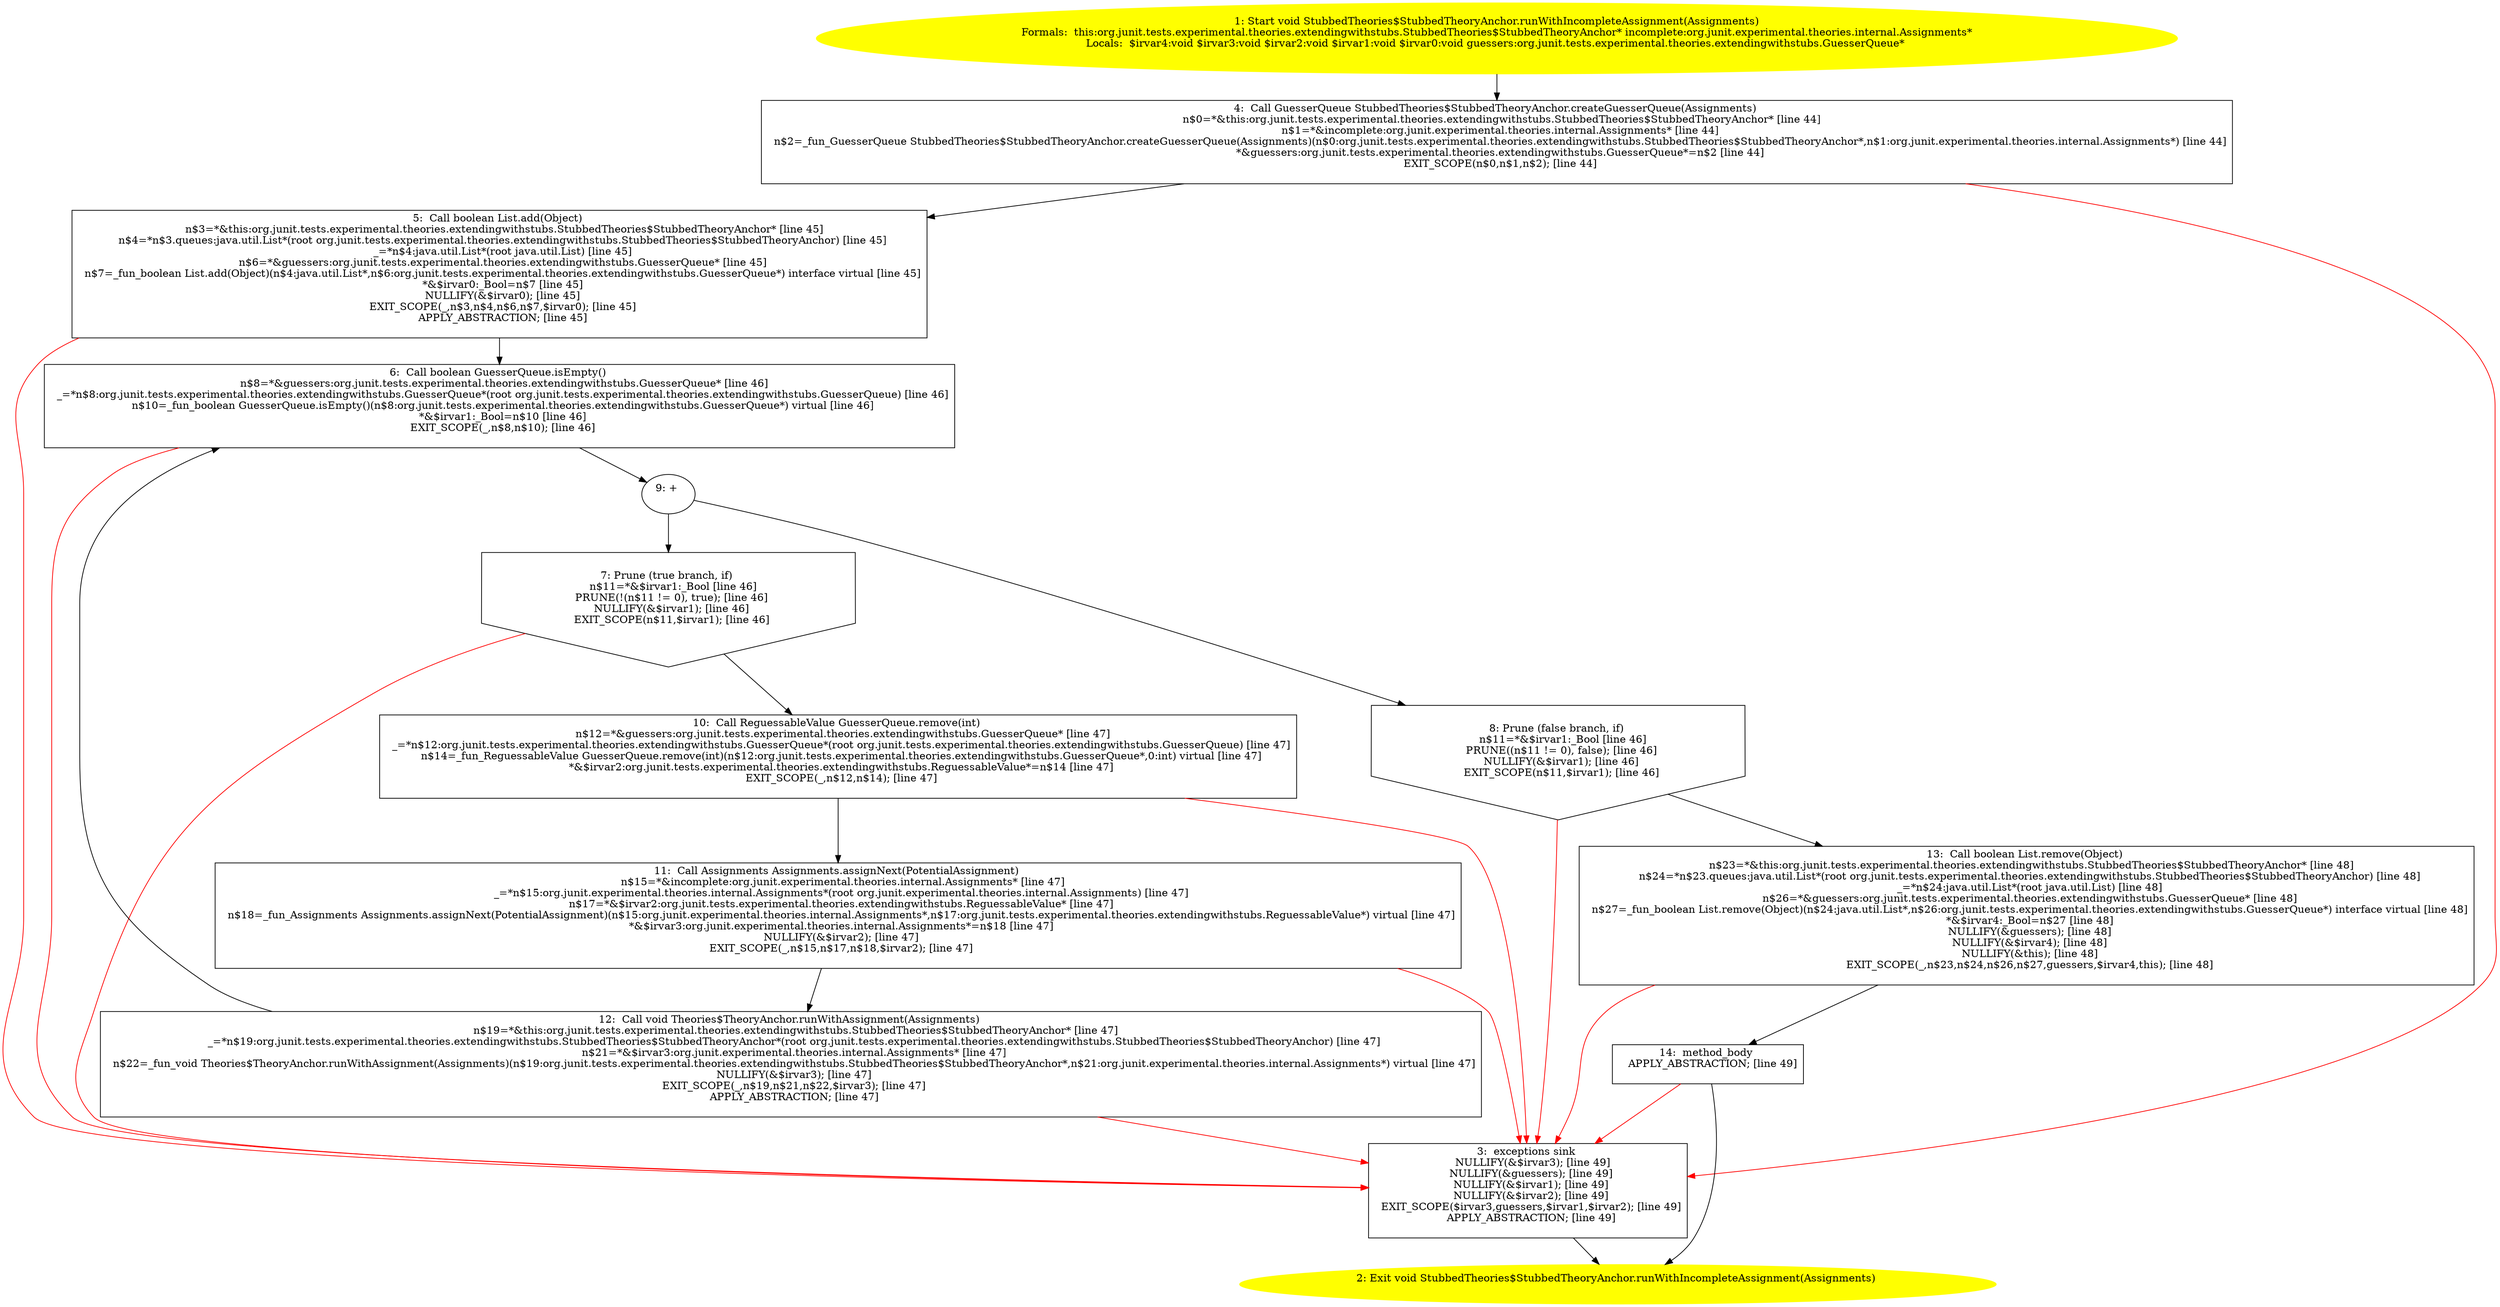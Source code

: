 /* @generated */
digraph cfg {
"org.junit.tests.experimental.theories.extendingwithstubs.StubbedTheories$StubbedTheoryAnchor.runWith.ceb7b6d6dc7431f6a62c12a44ab8d310_1" [label="1: Start void StubbedTheories$StubbedTheoryAnchor.runWithIncompleteAssignment(Assignments)\nFormals:  this:org.junit.tests.experimental.theories.extendingwithstubs.StubbedTheories$StubbedTheoryAnchor* incomplete:org.junit.experimental.theories.internal.Assignments*\nLocals:  $irvar4:void $irvar3:void $irvar2:void $irvar1:void $irvar0:void guessers:org.junit.tests.experimental.theories.extendingwithstubs.GuesserQueue* \n  " color=yellow style=filled]
	

	 "org.junit.tests.experimental.theories.extendingwithstubs.StubbedTheories$StubbedTheoryAnchor.runWith.ceb7b6d6dc7431f6a62c12a44ab8d310_1" -> "org.junit.tests.experimental.theories.extendingwithstubs.StubbedTheories$StubbedTheoryAnchor.runWith.ceb7b6d6dc7431f6a62c12a44ab8d310_4" ;
"org.junit.tests.experimental.theories.extendingwithstubs.StubbedTheories$StubbedTheoryAnchor.runWith.ceb7b6d6dc7431f6a62c12a44ab8d310_2" [label="2: Exit void StubbedTheories$StubbedTheoryAnchor.runWithIncompleteAssignment(Assignments) \n  " color=yellow style=filled]
	

"org.junit.tests.experimental.theories.extendingwithstubs.StubbedTheories$StubbedTheoryAnchor.runWith.ceb7b6d6dc7431f6a62c12a44ab8d310_3" [label="3:  exceptions sink \n   NULLIFY(&$irvar3); [line 49]\n  NULLIFY(&guessers); [line 49]\n  NULLIFY(&$irvar1); [line 49]\n  NULLIFY(&$irvar2); [line 49]\n  EXIT_SCOPE($irvar3,guessers,$irvar1,$irvar2); [line 49]\n  APPLY_ABSTRACTION; [line 49]\n " shape="box"]
	

	 "org.junit.tests.experimental.theories.extendingwithstubs.StubbedTheories$StubbedTheoryAnchor.runWith.ceb7b6d6dc7431f6a62c12a44ab8d310_3" -> "org.junit.tests.experimental.theories.extendingwithstubs.StubbedTheories$StubbedTheoryAnchor.runWith.ceb7b6d6dc7431f6a62c12a44ab8d310_2" ;
"org.junit.tests.experimental.theories.extendingwithstubs.StubbedTheories$StubbedTheoryAnchor.runWith.ceb7b6d6dc7431f6a62c12a44ab8d310_4" [label="4:  Call GuesserQueue StubbedTheories$StubbedTheoryAnchor.createGuesserQueue(Assignments) \n   n$0=*&this:org.junit.tests.experimental.theories.extendingwithstubs.StubbedTheories$StubbedTheoryAnchor* [line 44]\n  n$1=*&incomplete:org.junit.experimental.theories.internal.Assignments* [line 44]\n  n$2=_fun_GuesserQueue StubbedTheories$StubbedTheoryAnchor.createGuesserQueue(Assignments)(n$0:org.junit.tests.experimental.theories.extendingwithstubs.StubbedTheories$StubbedTheoryAnchor*,n$1:org.junit.experimental.theories.internal.Assignments*) [line 44]\n  *&guessers:org.junit.tests.experimental.theories.extendingwithstubs.GuesserQueue*=n$2 [line 44]\n  EXIT_SCOPE(n$0,n$1,n$2); [line 44]\n " shape="box"]
	

	 "org.junit.tests.experimental.theories.extendingwithstubs.StubbedTheories$StubbedTheoryAnchor.runWith.ceb7b6d6dc7431f6a62c12a44ab8d310_4" -> "org.junit.tests.experimental.theories.extendingwithstubs.StubbedTheories$StubbedTheoryAnchor.runWith.ceb7b6d6dc7431f6a62c12a44ab8d310_5" ;
	 "org.junit.tests.experimental.theories.extendingwithstubs.StubbedTheories$StubbedTheoryAnchor.runWith.ceb7b6d6dc7431f6a62c12a44ab8d310_4" -> "org.junit.tests.experimental.theories.extendingwithstubs.StubbedTheories$StubbedTheoryAnchor.runWith.ceb7b6d6dc7431f6a62c12a44ab8d310_3" [color="red" ];
"org.junit.tests.experimental.theories.extendingwithstubs.StubbedTheories$StubbedTheoryAnchor.runWith.ceb7b6d6dc7431f6a62c12a44ab8d310_5" [label="5:  Call boolean List.add(Object) \n   n$3=*&this:org.junit.tests.experimental.theories.extendingwithstubs.StubbedTheories$StubbedTheoryAnchor* [line 45]\n  n$4=*n$3.queues:java.util.List*(root org.junit.tests.experimental.theories.extendingwithstubs.StubbedTheories$StubbedTheoryAnchor) [line 45]\n  _=*n$4:java.util.List*(root java.util.List) [line 45]\n  n$6=*&guessers:org.junit.tests.experimental.theories.extendingwithstubs.GuesserQueue* [line 45]\n  n$7=_fun_boolean List.add(Object)(n$4:java.util.List*,n$6:org.junit.tests.experimental.theories.extendingwithstubs.GuesserQueue*) interface virtual [line 45]\n  *&$irvar0:_Bool=n$7 [line 45]\n  NULLIFY(&$irvar0); [line 45]\n  EXIT_SCOPE(_,n$3,n$4,n$6,n$7,$irvar0); [line 45]\n  APPLY_ABSTRACTION; [line 45]\n " shape="box"]
	

	 "org.junit.tests.experimental.theories.extendingwithstubs.StubbedTheories$StubbedTheoryAnchor.runWith.ceb7b6d6dc7431f6a62c12a44ab8d310_5" -> "org.junit.tests.experimental.theories.extendingwithstubs.StubbedTheories$StubbedTheoryAnchor.runWith.ceb7b6d6dc7431f6a62c12a44ab8d310_6" ;
	 "org.junit.tests.experimental.theories.extendingwithstubs.StubbedTheories$StubbedTheoryAnchor.runWith.ceb7b6d6dc7431f6a62c12a44ab8d310_5" -> "org.junit.tests.experimental.theories.extendingwithstubs.StubbedTheories$StubbedTheoryAnchor.runWith.ceb7b6d6dc7431f6a62c12a44ab8d310_3" [color="red" ];
"org.junit.tests.experimental.theories.extendingwithstubs.StubbedTheories$StubbedTheoryAnchor.runWith.ceb7b6d6dc7431f6a62c12a44ab8d310_6" [label="6:  Call boolean GuesserQueue.isEmpty() \n   n$8=*&guessers:org.junit.tests.experimental.theories.extendingwithstubs.GuesserQueue* [line 46]\n  _=*n$8:org.junit.tests.experimental.theories.extendingwithstubs.GuesserQueue*(root org.junit.tests.experimental.theories.extendingwithstubs.GuesserQueue) [line 46]\n  n$10=_fun_boolean GuesserQueue.isEmpty()(n$8:org.junit.tests.experimental.theories.extendingwithstubs.GuesserQueue*) virtual [line 46]\n  *&$irvar1:_Bool=n$10 [line 46]\n  EXIT_SCOPE(_,n$8,n$10); [line 46]\n " shape="box"]
	

	 "org.junit.tests.experimental.theories.extendingwithstubs.StubbedTheories$StubbedTheoryAnchor.runWith.ceb7b6d6dc7431f6a62c12a44ab8d310_6" -> "org.junit.tests.experimental.theories.extendingwithstubs.StubbedTheories$StubbedTheoryAnchor.runWith.ceb7b6d6dc7431f6a62c12a44ab8d310_9" ;
	 "org.junit.tests.experimental.theories.extendingwithstubs.StubbedTheories$StubbedTheoryAnchor.runWith.ceb7b6d6dc7431f6a62c12a44ab8d310_6" -> "org.junit.tests.experimental.theories.extendingwithstubs.StubbedTheories$StubbedTheoryAnchor.runWith.ceb7b6d6dc7431f6a62c12a44ab8d310_3" [color="red" ];
"org.junit.tests.experimental.theories.extendingwithstubs.StubbedTheories$StubbedTheoryAnchor.runWith.ceb7b6d6dc7431f6a62c12a44ab8d310_7" [label="7: Prune (true branch, if) \n   n$11=*&$irvar1:_Bool [line 46]\n  PRUNE(!(n$11 != 0), true); [line 46]\n  NULLIFY(&$irvar1); [line 46]\n  EXIT_SCOPE(n$11,$irvar1); [line 46]\n " shape="invhouse"]
	

	 "org.junit.tests.experimental.theories.extendingwithstubs.StubbedTheories$StubbedTheoryAnchor.runWith.ceb7b6d6dc7431f6a62c12a44ab8d310_7" -> "org.junit.tests.experimental.theories.extendingwithstubs.StubbedTheories$StubbedTheoryAnchor.runWith.ceb7b6d6dc7431f6a62c12a44ab8d310_10" ;
	 "org.junit.tests.experimental.theories.extendingwithstubs.StubbedTheories$StubbedTheoryAnchor.runWith.ceb7b6d6dc7431f6a62c12a44ab8d310_7" -> "org.junit.tests.experimental.theories.extendingwithstubs.StubbedTheories$StubbedTheoryAnchor.runWith.ceb7b6d6dc7431f6a62c12a44ab8d310_3" [color="red" ];
"org.junit.tests.experimental.theories.extendingwithstubs.StubbedTheories$StubbedTheoryAnchor.runWith.ceb7b6d6dc7431f6a62c12a44ab8d310_8" [label="8: Prune (false branch, if) \n   n$11=*&$irvar1:_Bool [line 46]\n  PRUNE((n$11 != 0), false); [line 46]\n  NULLIFY(&$irvar1); [line 46]\n  EXIT_SCOPE(n$11,$irvar1); [line 46]\n " shape="invhouse"]
	

	 "org.junit.tests.experimental.theories.extendingwithstubs.StubbedTheories$StubbedTheoryAnchor.runWith.ceb7b6d6dc7431f6a62c12a44ab8d310_8" -> "org.junit.tests.experimental.theories.extendingwithstubs.StubbedTheories$StubbedTheoryAnchor.runWith.ceb7b6d6dc7431f6a62c12a44ab8d310_13" ;
	 "org.junit.tests.experimental.theories.extendingwithstubs.StubbedTheories$StubbedTheoryAnchor.runWith.ceb7b6d6dc7431f6a62c12a44ab8d310_8" -> "org.junit.tests.experimental.theories.extendingwithstubs.StubbedTheories$StubbedTheoryAnchor.runWith.ceb7b6d6dc7431f6a62c12a44ab8d310_3" [color="red" ];
"org.junit.tests.experimental.theories.extendingwithstubs.StubbedTheories$StubbedTheoryAnchor.runWith.ceb7b6d6dc7431f6a62c12a44ab8d310_9" [label="9: + \n  " ]
	

	 "org.junit.tests.experimental.theories.extendingwithstubs.StubbedTheories$StubbedTheoryAnchor.runWith.ceb7b6d6dc7431f6a62c12a44ab8d310_9" -> "org.junit.tests.experimental.theories.extendingwithstubs.StubbedTheories$StubbedTheoryAnchor.runWith.ceb7b6d6dc7431f6a62c12a44ab8d310_7" ;
	 "org.junit.tests.experimental.theories.extendingwithstubs.StubbedTheories$StubbedTheoryAnchor.runWith.ceb7b6d6dc7431f6a62c12a44ab8d310_9" -> "org.junit.tests.experimental.theories.extendingwithstubs.StubbedTheories$StubbedTheoryAnchor.runWith.ceb7b6d6dc7431f6a62c12a44ab8d310_8" ;
"org.junit.tests.experimental.theories.extendingwithstubs.StubbedTheories$StubbedTheoryAnchor.runWith.ceb7b6d6dc7431f6a62c12a44ab8d310_10" [label="10:  Call ReguessableValue GuesserQueue.remove(int) \n   n$12=*&guessers:org.junit.tests.experimental.theories.extendingwithstubs.GuesserQueue* [line 47]\n  _=*n$12:org.junit.tests.experimental.theories.extendingwithstubs.GuesserQueue*(root org.junit.tests.experimental.theories.extendingwithstubs.GuesserQueue) [line 47]\n  n$14=_fun_ReguessableValue GuesserQueue.remove(int)(n$12:org.junit.tests.experimental.theories.extendingwithstubs.GuesserQueue*,0:int) virtual [line 47]\n  *&$irvar2:org.junit.tests.experimental.theories.extendingwithstubs.ReguessableValue*=n$14 [line 47]\n  EXIT_SCOPE(_,n$12,n$14); [line 47]\n " shape="box"]
	

	 "org.junit.tests.experimental.theories.extendingwithstubs.StubbedTheories$StubbedTheoryAnchor.runWith.ceb7b6d6dc7431f6a62c12a44ab8d310_10" -> "org.junit.tests.experimental.theories.extendingwithstubs.StubbedTheories$StubbedTheoryAnchor.runWith.ceb7b6d6dc7431f6a62c12a44ab8d310_11" ;
	 "org.junit.tests.experimental.theories.extendingwithstubs.StubbedTheories$StubbedTheoryAnchor.runWith.ceb7b6d6dc7431f6a62c12a44ab8d310_10" -> "org.junit.tests.experimental.theories.extendingwithstubs.StubbedTheories$StubbedTheoryAnchor.runWith.ceb7b6d6dc7431f6a62c12a44ab8d310_3" [color="red" ];
"org.junit.tests.experimental.theories.extendingwithstubs.StubbedTheories$StubbedTheoryAnchor.runWith.ceb7b6d6dc7431f6a62c12a44ab8d310_11" [label="11:  Call Assignments Assignments.assignNext(PotentialAssignment) \n   n$15=*&incomplete:org.junit.experimental.theories.internal.Assignments* [line 47]\n  _=*n$15:org.junit.experimental.theories.internal.Assignments*(root org.junit.experimental.theories.internal.Assignments) [line 47]\n  n$17=*&$irvar2:org.junit.tests.experimental.theories.extendingwithstubs.ReguessableValue* [line 47]\n  n$18=_fun_Assignments Assignments.assignNext(PotentialAssignment)(n$15:org.junit.experimental.theories.internal.Assignments*,n$17:org.junit.tests.experimental.theories.extendingwithstubs.ReguessableValue*) virtual [line 47]\n  *&$irvar3:org.junit.experimental.theories.internal.Assignments*=n$18 [line 47]\n  NULLIFY(&$irvar2); [line 47]\n  EXIT_SCOPE(_,n$15,n$17,n$18,$irvar2); [line 47]\n " shape="box"]
	

	 "org.junit.tests.experimental.theories.extendingwithstubs.StubbedTheories$StubbedTheoryAnchor.runWith.ceb7b6d6dc7431f6a62c12a44ab8d310_11" -> "org.junit.tests.experimental.theories.extendingwithstubs.StubbedTheories$StubbedTheoryAnchor.runWith.ceb7b6d6dc7431f6a62c12a44ab8d310_12" ;
	 "org.junit.tests.experimental.theories.extendingwithstubs.StubbedTheories$StubbedTheoryAnchor.runWith.ceb7b6d6dc7431f6a62c12a44ab8d310_11" -> "org.junit.tests.experimental.theories.extendingwithstubs.StubbedTheories$StubbedTheoryAnchor.runWith.ceb7b6d6dc7431f6a62c12a44ab8d310_3" [color="red" ];
"org.junit.tests.experimental.theories.extendingwithstubs.StubbedTheories$StubbedTheoryAnchor.runWith.ceb7b6d6dc7431f6a62c12a44ab8d310_12" [label="12:  Call void Theories$TheoryAnchor.runWithAssignment(Assignments) \n   n$19=*&this:org.junit.tests.experimental.theories.extendingwithstubs.StubbedTheories$StubbedTheoryAnchor* [line 47]\n  _=*n$19:org.junit.tests.experimental.theories.extendingwithstubs.StubbedTheories$StubbedTheoryAnchor*(root org.junit.tests.experimental.theories.extendingwithstubs.StubbedTheories$StubbedTheoryAnchor) [line 47]\n  n$21=*&$irvar3:org.junit.experimental.theories.internal.Assignments* [line 47]\n  n$22=_fun_void Theories$TheoryAnchor.runWithAssignment(Assignments)(n$19:org.junit.tests.experimental.theories.extendingwithstubs.StubbedTheories$StubbedTheoryAnchor*,n$21:org.junit.experimental.theories.internal.Assignments*) virtual [line 47]\n  NULLIFY(&$irvar3); [line 47]\n  EXIT_SCOPE(_,n$19,n$21,n$22,$irvar3); [line 47]\n  APPLY_ABSTRACTION; [line 47]\n " shape="box"]
	

	 "org.junit.tests.experimental.theories.extendingwithstubs.StubbedTheories$StubbedTheoryAnchor.runWith.ceb7b6d6dc7431f6a62c12a44ab8d310_12" -> "org.junit.tests.experimental.theories.extendingwithstubs.StubbedTheories$StubbedTheoryAnchor.runWith.ceb7b6d6dc7431f6a62c12a44ab8d310_6" ;
	 "org.junit.tests.experimental.theories.extendingwithstubs.StubbedTheories$StubbedTheoryAnchor.runWith.ceb7b6d6dc7431f6a62c12a44ab8d310_12" -> "org.junit.tests.experimental.theories.extendingwithstubs.StubbedTheories$StubbedTheoryAnchor.runWith.ceb7b6d6dc7431f6a62c12a44ab8d310_3" [color="red" ];
"org.junit.tests.experimental.theories.extendingwithstubs.StubbedTheories$StubbedTheoryAnchor.runWith.ceb7b6d6dc7431f6a62c12a44ab8d310_13" [label="13:  Call boolean List.remove(Object) \n   n$23=*&this:org.junit.tests.experimental.theories.extendingwithstubs.StubbedTheories$StubbedTheoryAnchor* [line 48]\n  n$24=*n$23.queues:java.util.List*(root org.junit.tests.experimental.theories.extendingwithstubs.StubbedTheories$StubbedTheoryAnchor) [line 48]\n  _=*n$24:java.util.List*(root java.util.List) [line 48]\n  n$26=*&guessers:org.junit.tests.experimental.theories.extendingwithstubs.GuesserQueue* [line 48]\n  n$27=_fun_boolean List.remove(Object)(n$24:java.util.List*,n$26:org.junit.tests.experimental.theories.extendingwithstubs.GuesserQueue*) interface virtual [line 48]\n  *&$irvar4:_Bool=n$27 [line 48]\n  NULLIFY(&guessers); [line 48]\n  NULLIFY(&$irvar4); [line 48]\n  NULLIFY(&this); [line 48]\n  EXIT_SCOPE(_,n$23,n$24,n$26,n$27,guessers,$irvar4,this); [line 48]\n " shape="box"]
	

	 "org.junit.tests.experimental.theories.extendingwithstubs.StubbedTheories$StubbedTheoryAnchor.runWith.ceb7b6d6dc7431f6a62c12a44ab8d310_13" -> "org.junit.tests.experimental.theories.extendingwithstubs.StubbedTheories$StubbedTheoryAnchor.runWith.ceb7b6d6dc7431f6a62c12a44ab8d310_14" ;
	 "org.junit.tests.experimental.theories.extendingwithstubs.StubbedTheories$StubbedTheoryAnchor.runWith.ceb7b6d6dc7431f6a62c12a44ab8d310_13" -> "org.junit.tests.experimental.theories.extendingwithstubs.StubbedTheories$StubbedTheoryAnchor.runWith.ceb7b6d6dc7431f6a62c12a44ab8d310_3" [color="red" ];
"org.junit.tests.experimental.theories.extendingwithstubs.StubbedTheories$StubbedTheoryAnchor.runWith.ceb7b6d6dc7431f6a62c12a44ab8d310_14" [label="14:  method_body \n   APPLY_ABSTRACTION; [line 49]\n " shape="box"]
	

	 "org.junit.tests.experimental.theories.extendingwithstubs.StubbedTheories$StubbedTheoryAnchor.runWith.ceb7b6d6dc7431f6a62c12a44ab8d310_14" -> "org.junit.tests.experimental.theories.extendingwithstubs.StubbedTheories$StubbedTheoryAnchor.runWith.ceb7b6d6dc7431f6a62c12a44ab8d310_2" ;
	 "org.junit.tests.experimental.theories.extendingwithstubs.StubbedTheories$StubbedTheoryAnchor.runWith.ceb7b6d6dc7431f6a62c12a44ab8d310_14" -> "org.junit.tests.experimental.theories.extendingwithstubs.StubbedTheories$StubbedTheoryAnchor.runWith.ceb7b6d6dc7431f6a62c12a44ab8d310_3" [color="red" ];
}
